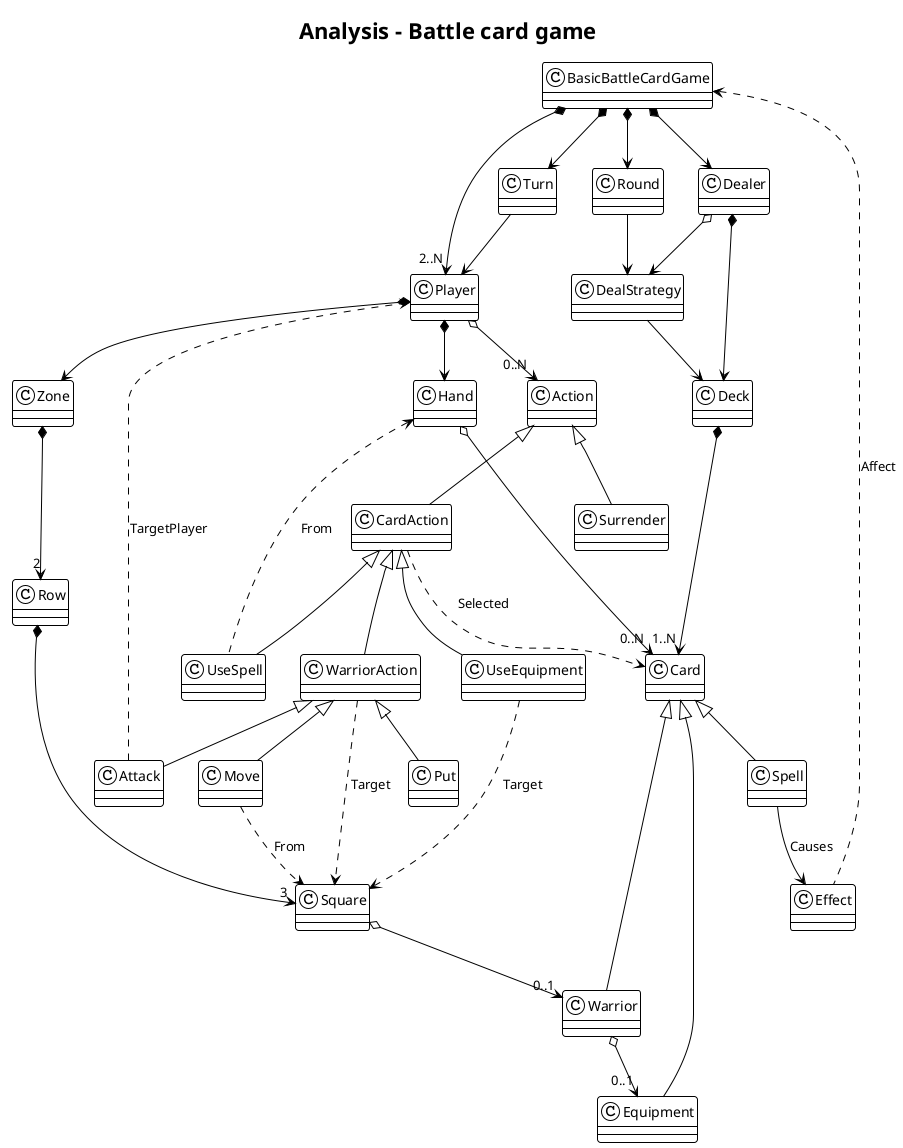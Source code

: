 @startuml
title "Analysis - Battle card game"
!theme plain

BasicBattleCardGame *--> Turn
BasicBattleCardGame *--> Round
BasicBattleCardGame *--> "2..N" Player
BasicBattleCardGame *--> Dealer

Turn --> Player
Round --> DealStrategy
DealStrategy --> Deck

Player *--> Zone
Zone *--> "2" Row
Row *--> "3" Square
Square o--> "0..1" Warrior

Player *--> Hand
Hand o--> "0..N" Card

Dealer o--> DealStrategy
Dealer *--> Deck
Deck *--> "1..N" Card

Card <|-- Spell
Card <|-- Warrior
Card <|-- Equipment

Spell --> Effect : Causes
Effect .u.> BasicBattleCardGame : Affect

Warrior o--> "0..1" Equipment

Player o--> "0..N" Action
Action <|-- Surrender
Action <|-- CardAction
CardAction ..> Card : Selected
CardAction <|-- UseSpell
CardAction <|-- UseEquipment
CardAction <|-- WarriorAction

UseSpell .U.> Hand : From
UseEquipment .-.> Square : Target
WarriorAction .-.> Square : Target
WarriorAction <|-- Put
WarriorAction <|-- Move
WarriorAction <|-- Attack

Move ..> Square : From
Attack ..> Player : TargetPlayer

/'
Class Game {}

Class Board {}
Class Deck {}
Class Player {}

Game *--> Dealer
Game *---> Turn
Game *----> "2..N" Player

Dealer *---> Deck
Dealer --> Turn : know
Deck *--> "2..N" Card

Turn --> "2..N" Player

Player *--> Hand
Hand o--> "0..N" Card

Player *--> Board
Board *--> "1..N" Square
Square *--> Position
Square o--> "0..1" Card

Player ..> Action : perform 

Action ..> Card : selected
Action ..> Square : target
Action <|-- Put
Action <|-- Attack

Attack ..> Card : with
'/
@enduml